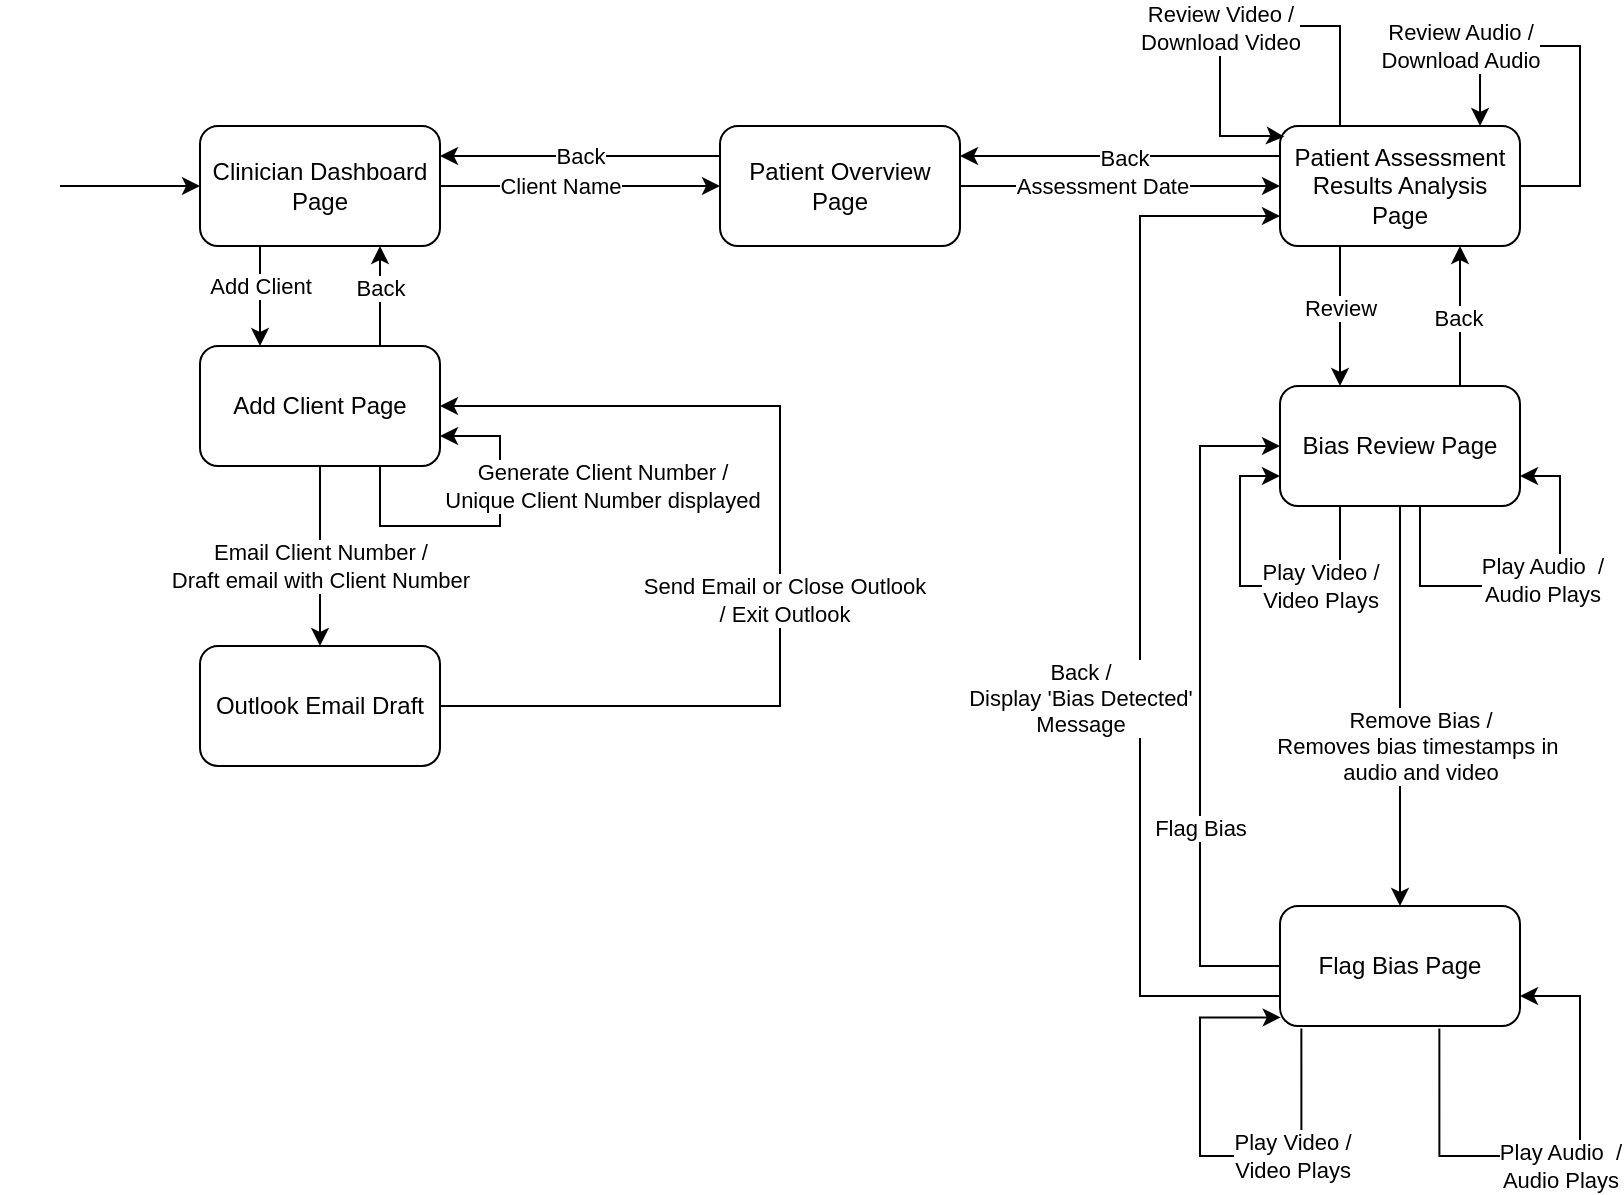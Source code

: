 <mxfile version="26.0.6">
  <diagram name="Page-1" id="3JOVvoUQu5rBPuJIk_t6">
    <mxGraphModel dx="1565" dy="624" grid="1" gridSize="10" guides="1" tooltips="1" connect="1" arrows="1" fold="1" page="1" pageScale="1" pageWidth="850" pageHeight="1100" math="0" shadow="0">
      <root>
        <mxCell id="0" />
        <mxCell id="1" parent="0" />
        <mxCell id="melAfxIxYtHawFNCc2qz-13" value="" style="edgeStyle=orthogonalEdgeStyle;rounded=0;orthogonalLoop=1;jettySize=auto;html=1;entryX=0.25;entryY=0;entryDx=0;entryDy=0;" parent="1" source="melAfxIxYtHawFNCc2qz-1" target="melAfxIxYtHawFNCc2qz-6" edge="1">
          <mxGeometry relative="1" as="geometry">
            <Array as="points">
              <mxPoint x="160" y="280" />
              <mxPoint x="160" y="280" />
            </Array>
          </mxGeometry>
        </mxCell>
        <mxCell id="melAfxIxYtHawFNCc2qz-14" value="Add Client" style="edgeLabel;html=1;align=center;verticalAlign=middle;resizable=0;points=[];" parent="melAfxIxYtHawFNCc2qz-13" vertex="1" connectable="0">
          <mxGeometry x="-0.166" y="-2" relative="1" as="geometry">
            <mxPoint x="2" y="-1" as="offset" />
          </mxGeometry>
        </mxCell>
        <mxCell id="melAfxIxYtHawFNCc2qz-28" style="edgeStyle=orthogonalEdgeStyle;rounded=0;orthogonalLoop=1;jettySize=auto;html=1;exitX=1;exitY=0.5;exitDx=0;exitDy=0;entryX=0;entryY=0.5;entryDx=0;entryDy=0;" parent="1" source="melAfxIxYtHawFNCc2qz-1" target="melAfxIxYtHawFNCc2qz-7" edge="1">
          <mxGeometry relative="1" as="geometry" />
        </mxCell>
        <mxCell id="melAfxIxYtHawFNCc2qz-29" value="Client Name" style="edgeLabel;html=1;align=center;verticalAlign=middle;resizable=0;points=[];" parent="melAfxIxYtHawFNCc2qz-28" vertex="1" connectable="0">
          <mxGeometry x="0.126" relative="1" as="geometry">
            <mxPoint x="-19" as="offset" />
          </mxGeometry>
        </mxCell>
        <mxCell id="melAfxIxYtHawFNCc2qz-1" value="Clinician Dashboard Page" style="rounded=1;whiteSpace=wrap;html=1;" parent="1" vertex="1">
          <mxGeometry x="130" y="180" width="120" height="60" as="geometry" />
        </mxCell>
        <mxCell id="melAfxIxYtHawFNCc2qz-5" value="" style="edgeStyle=orthogonalEdgeStyle;rounded=0;orthogonalLoop=1;jettySize=auto;html=1;" parent="1" source="melAfxIxYtHawFNCc2qz-3" target="melAfxIxYtHawFNCc2qz-1" edge="1">
          <mxGeometry relative="1" as="geometry" />
        </mxCell>
        <mxCell id="melAfxIxYtHawFNCc2qz-3" value="" style="shape=image;html=1;verticalAlign=top;verticalLabelPosition=bottom;labelBackgroundColor=#ffffff;imageAspect=0;aspect=fixed;image=https://cdn4.iconfinder.com/data/icons/essential-app-2/16/record-round-circle-dot-128.png" parent="1" vertex="1">
          <mxGeometry x="30" y="195" width="30" height="30" as="geometry" />
        </mxCell>
        <mxCell id="melAfxIxYtHawFNCc2qz-15" style="edgeStyle=orthogonalEdgeStyle;rounded=0;orthogonalLoop=1;jettySize=auto;html=1;entryX=0.75;entryY=1;entryDx=0;entryDy=0;exitX=0.75;exitY=0;exitDx=0;exitDy=0;" parent="1" source="melAfxIxYtHawFNCc2qz-6" target="melAfxIxYtHawFNCc2qz-1" edge="1">
          <mxGeometry relative="1" as="geometry">
            <mxPoint x="320" y="210" as="targetPoint" />
            <mxPoint x="270" y="310" as="sourcePoint" />
            <Array as="points">
              <mxPoint x="220" y="270" />
              <mxPoint x="220" y="270" />
            </Array>
          </mxGeometry>
        </mxCell>
        <mxCell id="melAfxIxYtHawFNCc2qz-16" value="Back" style="edgeLabel;html=1;align=center;verticalAlign=middle;resizable=0;points=[];" parent="melAfxIxYtHawFNCc2qz-15" vertex="1" connectable="0">
          <mxGeometry x="0.389" y="1" relative="1" as="geometry">
            <mxPoint x="1" y="5" as="offset" />
          </mxGeometry>
        </mxCell>
        <mxCell id="melAfxIxYtHawFNCc2qz-21" style="edgeStyle=orthogonalEdgeStyle;rounded=0;orthogonalLoop=1;jettySize=auto;html=1;entryX=0.5;entryY=0;entryDx=0;entryDy=0;" parent="1" source="melAfxIxYtHawFNCc2qz-6" target="melAfxIxYtHawFNCc2qz-20" edge="1">
          <mxGeometry relative="1" as="geometry" />
        </mxCell>
        <mxCell id="melAfxIxYtHawFNCc2qz-22" value="Email Client Number / &lt;br&gt;Draft email with Client Number" style="edgeLabel;html=1;align=center;verticalAlign=middle;resizable=0;points=[];" parent="melAfxIxYtHawFNCc2qz-21" vertex="1" connectable="0">
          <mxGeometry x="0.223" y="-1" relative="1" as="geometry">
            <mxPoint x="1" y="-5" as="offset" />
          </mxGeometry>
        </mxCell>
        <mxCell id="melAfxIxYtHawFNCc2qz-6" value="Add Client Page" style="rounded=1;whiteSpace=wrap;html=1;" parent="1" vertex="1">
          <mxGeometry x="130" y="290" width="120" height="60" as="geometry" />
        </mxCell>
        <mxCell id="melAfxIxYtHawFNCc2qz-30" style="edgeStyle=orthogonalEdgeStyle;rounded=0;orthogonalLoop=1;jettySize=auto;html=1;exitX=0;exitY=0.25;exitDx=0;exitDy=0;entryX=1;entryY=0.25;entryDx=0;entryDy=0;" parent="1" source="melAfxIxYtHawFNCc2qz-7" target="melAfxIxYtHawFNCc2qz-1" edge="1">
          <mxGeometry relative="1" as="geometry" />
        </mxCell>
        <mxCell id="melAfxIxYtHawFNCc2qz-31" value="Back" style="edgeLabel;html=1;align=center;verticalAlign=middle;resizable=0;points=[];" parent="melAfxIxYtHawFNCc2qz-30" vertex="1" connectable="0">
          <mxGeometry x="-0.255" y="-1" relative="1" as="geometry">
            <mxPoint x="-18" y="1" as="offset" />
          </mxGeometry>
        </mxCell>
        <mxCell id="melAfxIxYtHawFNCc2qz-36" style="edgeStyle=orthogonalEdgeStyle;rounded=0;orthogonalLoop=1;jettySize=auto;html=1;exitX=1;exitY=0.5;exitDx=0;exitDy=0;" parent="1" source="melAfxIxYtHawFNCc2qz-7" target="melAfxIxYtHawFNCc2qz-9" edge="1">
          <mxGeometry relative="1" as="geometry" />
        </mxCell>
        <mxCell id="melAfxIxYtHawFNCc2qz-37" value="Assessment Date" style="edgeLabel;html=1;align=center;verticalAlign=middle;resizable=0;points=[];" parent="melAfxIxYtHawFNCc2qz-36" vertex="1" connectable="0">
          <mxGeometry x="-0.3" relative="1" as="geometry">
            <mxPoint x="15" as="offset" />
          </mxGeometry>
        </mxCell>
        <mxCell id="melAfxIxYtHawFNCc2qz-7" value="Patient Overview Page" style="rounded=1;whiteSpace=wrap;html=1;" parent="1" vertex="1">
          <mxGeometry x="390" y="180" width="120" height="60" as="geometry" />
        </mxCell>
        <mxCell id="melAfxIxYtHawFNCc2qz-60" value="" style="edgeStyle=orthogonalEdgeStyle;rounded=0;orthogonalLoop=1;jettySize=auto;html=1;" parent="1" source="melAfxIxYtHawFNCc2qz-9" target="melAfxIxYtHawFNCc2qz-10" edge="1">
          <mxGeometry relative="1" as="geometry">
            <Array as="points">
              <mxPoint x="700" y="280" />
              <mxPoint x="700" y="280" />
            </Array>
          </mxGeometry>
        </mxCell>
        <mxCell id="melAfxIxYtHawFNCc2qz-61" value="Review" style="edgeLabel;html=1;align=center;verticalAlign=middle;resizable=0;points=[];" parent="melAfxIxYtHawFNCc2qz-60" vertex="1" connectable="0">
          <mxGeometry x="-0.106" y="1" relative="1" as="geometry">
            <mxPoint x="-1" y="-1" as="offset" />
          </mxGeometry>
        </mxCell>
        <mxCell id="melAfxIxYtHawFNCc2qz-9" value="Patient Assessment Results Analysis Page" style="rounded=1;whiteSpace=wrap;html=1;" parent="1" vertex="1">
          <mxGeometry x="670" y="180" width="120" height="60" as="geometry" />
        </mxCell>
        <mxCell id="melAfxIxYtHawFNCc2qz-52" style="edgeStyle=orthogonalEdgeStyle;rounded=0;orthogonalLoop=1;jettySize=auto;html=1;entryX=0.75;entryY=1;entryDx=0;entryDy=0;exitX=0.75;exitY=0;exitDx=0;exitDy=0;" parent="1" source="melAfxIxYtHawFNCc2qz-10" target="melAfxIxYtHawFNCc2qz-9" edge="1">
          <mxGeometry relative="1" as="geometry">
            <mxPoint x="650" y="230" as="targetPoint" />
            <Array as="points">
              <mxPoint x="760" y="250" />
              <mxPoint x="760" y="250" />
            </Array>
          </mxGeometry>
        </mxCell>
        <mxCell id="melAfxIxYtHawFNCc2qz-53" value="Back" style="edgeLabel;html=1;align=center;verticalAlign=middle;resizable=0;points=[];" parent="melAfxIxYtHawFNCc2qz-52" vertex="1" connectable="0">
          <mxGeometry x="-0.019" y="1" relative="1" as="geometry">
            <mxPoint as="offset" />
          </mxGeometry>
        </mxCell>
        <mxCell id="melAfxIxYtHawFNCc2qz-64" style="edgeStyle=orthogonalEdgeStyle;rounded=0;orthogonalLoop=1;jettySize=auto;html=1;entryX=0.5;entryY=0;entryDx=0;entryDy=0;" parent="1" source="melAfxIxYtHawFNCc2qz-10" target="melAfxIxYtHawFNCc2qz-11" edge="1">
          <mxGeometry relative="1" as="geometry" />
        </mxCell>
        <mxCell id="melAfxIxYtHawFNCc2qz-65" value="Remove Bias /&lt;br&gt;Removes bias timestamps in&amp;nbsp;&lt;br&gt;audio and video" style="edgeLabel;html=1;align=center;verticalAlign=middle;resizable=0;points=[];" parent="melAfxIxYtHawFNCc2qz-64" vertex="1" connectable="0">
          <mxGeometry x="-0.234" y="2" relative="1" as="geometry">
            <mxPoint x="8" y="43" as="offset" />
          </mxGeometry>
        </mxCell>
        <mxCell id="melAfxIxYtHawFNCc2qz-10" value="Bias Review Page" style="rounded=1;whiteSpace=wrap;html=1;" parent="1" vertex="1">
          <mxGeometry x="670" y="310" width="120" height="60" as="geometry" />
        </mxCell>
        <mxCell id="melAfxIxYtHawFNCc2qz-66" style="edgeStyle=orthogonalEdgeStyle;rounded=0;orthogonalLoop=1;jettySize=auto;html=1;entryX=0;entryY=0.5;entryDx=0;entryDy=0;" parent="1" source="melAfxIxYtHawFNCc2qz-11" target="melAfxIxYtHawFNCc2qz-10" edge="1">
          <mxGeometry relative="1" as="geometry">
            <Array as="points">
              <mxPoint x="630" y="600" />
              <mxPoint x="630" y="340" />
            </Array>
          </mxGeometry>
        </mxCell>
        <mxCell id="melAfxIxYtHawFNCc2qz-67" value="Flag Bias" style="edgeLabel;html=1;align=center;verticalAlign=middle;resizable=0;points=[];" parent="melAfxIxYtHawFNCc2qz-66" vertex="1" connectable="0">
          <mxGeometry x="-0.204" y="-2" relative="1" as="geometry">
            <mxPoint x="-2" y="26" as="offset" />
          </mxGeometry>
        </mxCell>
        <mxCell id="melAfxIxYtHawFNCc2qz-68" style="edgeStyle=orthogonalEdgeStyle;rounded=0;orthogonalLoop=1;jettySize=auto;html=1;exitX=0;exitY=0.75;exitDx=0;exitDy=0;entryX=0;entryY=0.75;entryDx=0;entryDy=0;" parent="1" source="melAfxIxYtHawFNCc2qz-11" target="melAfxIxYtHawFNCc2qz-9" edge="1">
          <mxGeometry relative="1" as="geometry">
            <Array as="points">
              <mxPoint x="600" y="615" />
              <mxPoint x="600" y="225" />
            </Array>
          </mxGeometry>
        </mxCell>
        <mxCell id="melAfxIxYtHawFNCc2qz-69" value="Back / &lt;br&gt;Display &#39;Bias Detected&#39; &lt;br&gt;Message" style="edgeLabel;html=1;align=center;verticalAlign=middle;resizable=0;points=[];" parent="melAfxIxYtHawFNCc2qz-68" vertex="1" connectable="0">
          <mxGeometry x="-0.075" relative="1" as="geometry">
            <mxPoint x="-30" y="26" as="offset" />
          </mxGeometry>
        </mxCell>
        <mxCell id="melAfxIxYtHawFNCc2qz-11" value="Flag Bias Page" style="rounded=1;whiteSpace=wrap;html=1;" parent="1" vertex="1">
          <mxGeometry x="670" y="570" width="120" height="60" as="geometry" />
        </mxCell>
        <mxCell id="melAfxIxYtHawFNCc2qz-72" style="edgeStyle=orthogonalEdgeStyle;rounded=0;orthogonalLoop=1;jettySize=auto;html=1;exitX=1;exitY=0.5;exitDx=0;exitDy=0;entryX=1;entryY=0.5;entryDx=0;entryDy=0;" parent="1" source="melAfxIxYtHawFNCc2qz-20" target="melAfxIxYtHawFNCc2qz-6" edge="1">
          <mxGeometry relative="1" as="geometry">
            <Array as="points">
              <mxPoint x="420" y="470" />
              <mxPoint x="420" y="320" />
            </Array>
          </mxGeometry>
        </mxCell>
        <mxCell id="melAfxIxYtHawFNCc2qz-73" value="Send Email or Close Outlook &lt;br&gt;/ Exit Outlook" style="edgeLabel;html=1;align=center;verticalAlign=middle;resizable=0;points=[];" parent="melAfxIxYtHawFNCc2qz-72" vertex="1" connectable="0">
          <mxGeometry x="-0.089" y="-2" relative="1" as="geometry">
            <mxPoint as="offset" />
          </mxGeometry>
        </mxCell>
        <mxCell id="melAfxIxYtHawFNCc2qz-20" value="Outlook Email Draft" style="rounded=1;whiteSpace=wrap;html=1;" parent="1" vertex="1">
          <mxGeometry x="130" y="440" width="120" height="60" as="geometry" />
        </mxCell>
        <mxCell id="melAfxIxYtHawFNCc2qz-40" style="edgeStyle=orthogonalEdgeStyle;rounded=0;orthogonalLoop=1;jettySize=auto;html=1;exitX=0;exitY=0.25;exitDx=0;exitDy=0;entryX=1;entryY=0.25;entryDx=0;entryDy=0;" parent="1" source="melAfxIxYtHawFNCc2qz-9" target="melAfxIxYtHawFNCc2qz-7" edge="1">
          <mxGeometry relative="1" as="geometry">
            <Array as="points">
              <mxPoint x="590" y="195" />
              <mxPoint x="590" y="195" />
            </Array>
          </mxGeometry>
        </mxCell>
        <mxCell id="melAfxIxYtHawFNCc2qz-41" value="Back" style="edgeLabel;html=1;align=center;verticalAlign=middle;resizable=0;points=[];" parent="melAfxIxYtHawFNCc2qz-40" vertex="1" connectable="0">
          <mxGeometry x="0.233" y="1" relative="1" as="geometry">
            <mxPoint x="20" as="offset" />
          </mxGeometry>
        </mxCell>
        <mxCell id="melAfxIxYtHawFNCc2qz-54" style="edgeStyle=orthogonalEdgeStyle;rounded=0;orthogonalLoop=1;jettySize=auto;html=1;exitX=0.75;exitY=1;exitDx=0;exitDy=0;entryX=1;entryY=0.75;entryDx=0;entryDy=0;" parent="1" source="melAfxIxYtHawFNCc2qz-6" target="melAfxIxYtHawFNCc2qz-6" edge="1">
          <mxGeometry relative="1" as="geometry">
            <Array as="points">
              <mxPoint x="220" y="380" />
              <mxPoint x="280" y="380" />
              <mxPoint x="280" y="335" />
            </Array>
          </mxGeometry>
        </mxCell>
        <mxCell id="melAfxIxYtHawFNCc2qz-55" value="Generate Client Number / &lt;br&gt;Unique Client Number displayed" style="edgeLabel;html=1;align=center;verticalAlign=middle;resizable=0;points=[];" parent="melAfxIxYtHawFNCc2qz-54" vertex="1" connectable="0">
          <mxGeometry x="-0.268" y="-1" relative="1" as="geometry">
            <mxPoint x="80" y="-21" as="offset" />
          </mxGeometry>
        </mxCell>
        <mxCell id="melAfxIxYtHawFNCc2qz-58" style="edgeStyle=orthogonalEdgeStyle;rounded=0;orthogonalLoop=1;jettySize=auto;html=1;exitX=1;exitY=0.5;exitDx=0;exitDy=0;entryX=0.75;entryY=0;entryDx=0;entryDy=0;" parent="1" source="melAfxIxYtHawFNCc2qz-9" edge="1">
          <mxGeometry relative="1" as="geometry">
            <mxPoint x="800.03" y="209.97" as="sourcePoint" />
            <mxPoint x="770.03" y="179.97" as="targetPoint" />
            <Array as="points">
              <mxPoint x="820" y="210" />
              <mxPoint x="820" y="140" />
              <mxPoint x="770" y="140" />
            </Array>
          </mxGeometry>
        </mxCell>
        <mxCell id="melAfxIxYtHawFNCc2qz-59" value="Review Audio /&lt;br&gt;Download Audio" style="edgeLabel;html=1;align=center;verticalAlign=middle;resizable=0;points=[];" parent="melAfxIxYtHawFNCc2qz-58" vertex="1" connectable="0">
          <mxGeometry x="0.256" relative="1" as="geometry">
            <mxPoint x="-41" as="offset" />
          </mxGeometry>
        </mxCell>
        <mxCell id="melAfxIxYtHawFNCc2qz-62" style="edgeStyle=orthogonalEdgeStyle;rounded=0;orthogonalLoop=1;jettySize=auto;html=1;exitX=0.25;exitY=0;exitDx=0;exitDy=0;entryX=0.018;entryY=0.09;entryDx=0;entryDy=0;entryPerimeter=0;" parent="1" target="melAfxIxYtHawFNCc2qz-9" edge="1">
          <mxGeometry relative="1" as="geometry">
            <mxPoint x="700" y="180" as="sourcePoint" />
            <mxPoint x="670" y="180" as="targetPoint" />
            <Array as="points">
              <mxPoint x="700" y="130" />
              <mxPoint x="640" y="130" />
              <mxPoint x="640" y="185" />
              <mxPoint x="667" y="185" />
            </Array>
          </mxGeometry>
        </mxCell>
        <mxCell id="melAfxIxYtHawFNCc2qz-63" value="Review Video /&lt;br&gt;Download Video" style="edgeLabel;html=1;align=center;verticalAlign=middle;resizable=0;points=[];" parent="melAfxIxYtHawFNCc2qz-62" vertex="1" connectable="0">
          <mxGeometry x="0.221" y="1" relative="1" as="geometry">
            <mxPoint x="-1" y="-10" as="offset" />
          </mxGeometry>
        </mxCell>
        <mxCell id="melAfxIxYtHawFNCc2qz-75" style="edgeStyle=orthogonalEdgeStyle;rounded=0;orthogonalLoop=1;jettySize=auto;html=1;entryX=1;entryY=0.75;entryDx=0;entryDy=0;" parent="1" source="melAfxIxYtHawFNCc2qz-10" target="melAfxIxYtHawFNCc2qz-10" edge="1">
          <mxGeometry relative="1" as="geometry">
            <Array as="points">
              <mxPoint x="740" y="410" />
              <mxPoint x="810" y="410" />
              <mxPoint x="810" y="355" />
            </Array>
          </mxGeometry>
        </mxCell>
        <mxCell id="melAfxIxYtHawFNCc2qz-76" value="Play Audio&amp;nbsp; /&lt;br&gt;Audio Plays" style="edgeLabel;html=1;align=center;verticalAlign=middle;resizable=0;points=[];" parent="melAfxIxYtHawFNCc2qz-75" vertex="1" connectable="0">
          <mxGeometry x="-0.051" y="3" relative="1" as="geometry">
            <mxPoint x="13" as="offset" />
          </mxGeometry>
        </mxCell>
        <mxCell id="melAfxIxYtHawFNCc2qz-77" style="edgeStyle=orthogonalEdgeStyle;rounded=0;orthogonalLoop=1;jettySize=auto;html=1;exitX=0.25;exitY=1;exitDx=0;exitDy=0;entryX=0;entryY=0.75;entryDx=0;entryDy=0;" parent="1" source="melAfxIxYtHawFNCc2qz-10" target="melAfxIxYtHawFNCc2qz-10" edge="1">
          <mxGeometry relative="1" as="geometry">
            <Array as="points">
              <mxPoint x="700" y="410" />
              <mxPoint x="650" y="410" />
              <mxPoint x="650" y="355" />
            </Array>
          </mxGeometry>
        </mxCell>
        <mxCell id="melAfxIxYtHawFNCc2qz-78" value="Play Video /&lt;br&gt;Video Plays" style="edgeLabel;html=1;align=center;verticalAlign=middle;resizable=0;points=[];" parent="melAfxIxYtHawFNCc2qz-77" vertex="1" connectable="0">
          <mxGeometry x="-0.36" relative="1" as="geometry">
            <mxPoint x="3" as="offset" />
          </mxGeometry>
        </mxCell>
        <mxCell id="melAfxIxYtHawFNCc2qz-79" style="edgeStyle=orthogonalEdgeStyle;rounded=0;orthogonalLoop=1;jettySize=auto;html=1;exitX=0.089;exitY=1.021;exitDx=0;exitDy=0;entryX=0.003;entryY=0.929;entryDx=0;entryDy=0;exitPerimeter=0;entryPerimeter=0;" parent="1" source="melAfxIxYtHawFNCc2qz-11" target="melAfxIxYtHawFNCc2qz-11" edge="1">
          <mxGeometry relative="1" as="geometry">
            <mxPoint x="680.03" y="655" as="sourcePoint" />
            <mxPoint x="650.03" y="640" as="targetPoint" />
            <Array as="points">
              <mxPoint x="681" y="695" />
              <mxPoint x="630" y="695" />
              <mxPoint x="630" y="626" />
            </Array>
          </mxGeometry>
        </mxCell>
        <mxCell id="melAfxIxYtHawFNCc2qz-80" value="Play Video /&lt;br&gt;Video Plays" style="edgeLabel;html=1;align=center;verticalAlign=middle;resizable=0;points=[];" parent="melAfxIxYtHawFNCc2qz-79" vertex="1" connectable="0">
          <mxGeometry x="-0.36" relative="1" as="geometry">
            <mxPoint x="3" as="offset" />
          </mxGeometry>
        </mxCell>
        <mxCell id="melAfxIxYtHawFNCc2qz-81" style="edgeStyle=orthogonalEdgeStyle;rounded=0;orthogonalLoop=1;jettySize=auto;html=1;entryX=1;entryY=0.75;entryDx=0;entryDy=0;exitX=0.664;exitY=1.021;exitDx=0;exitDy=0;exitPerimeter=0;" parent="1" source="melAfxIxYtHawFNCc2qz-11" target="melAfxIxYtHawFNCc2qz-11" edge="1">
          <mxGeometry relative="1" as="geometry">
            <mxPoint x="750" y="655" as="sourcePoint" />
            <mxPoint x="800" y="640" as="targetPoint" />
            <Array as="points">
              <mxPoint x="750" y="695" />
              <mxPoint x="820" y="695" />
              <mxPoint x="820" y="615" />
            </Array>
          </mxGeometry>
        </mxCell>
        <mxCell id="melAfxIxYtHawFNCc2qz-82" value="Play Audio&amp;nbsp; /&lt;br&gt;Audio Plays" style="edgeLabel;html=1;align=center;verticalAlign=middle;resizable=0;points=[];" parent="melAfxIxYtHawFNCc2qz-81" vertex="1" connectable="0">
          <mxGeometry x="-0.051" y="3" relative="1" as="geometry">
            <mxPoint x="8" y="8" as="offset" />
          </mxGeometry>
        </mxCell>
      </root>
    </mxGraphModel>
  </diagram>
</mxfile>
